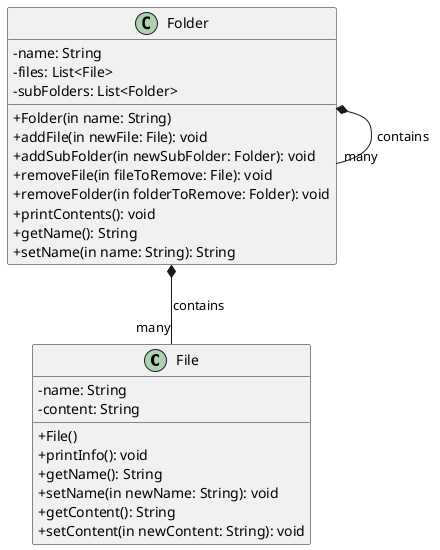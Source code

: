 @startuml
skinparam classAttributeIconSize 0
class File {
    - name: String
    - content: String
    + File()
    + printInfo(): void
    + getName(): String
    + setName(in newName: String): void
    + getContent(): String
    + setContent(in newContent: String): void
}
class Folder {
    - name: String
    - files: List<File>
    - subFolders: List<Folder>
    + Folder(in name: String)
    + addFile(in newFile: File): void
    + addSubFolder(in newSubFolder: Folder): void
    + removeFile(in fileToRemove: File): void
    + removeFolder(in folderToRemove: Folder): void
    + printContents(): void
    + getName(): String
    + setName(in name: String): String
}
Folder *-- "many" File : contains
Folder *-- "many" Folder : contains
@enduml
